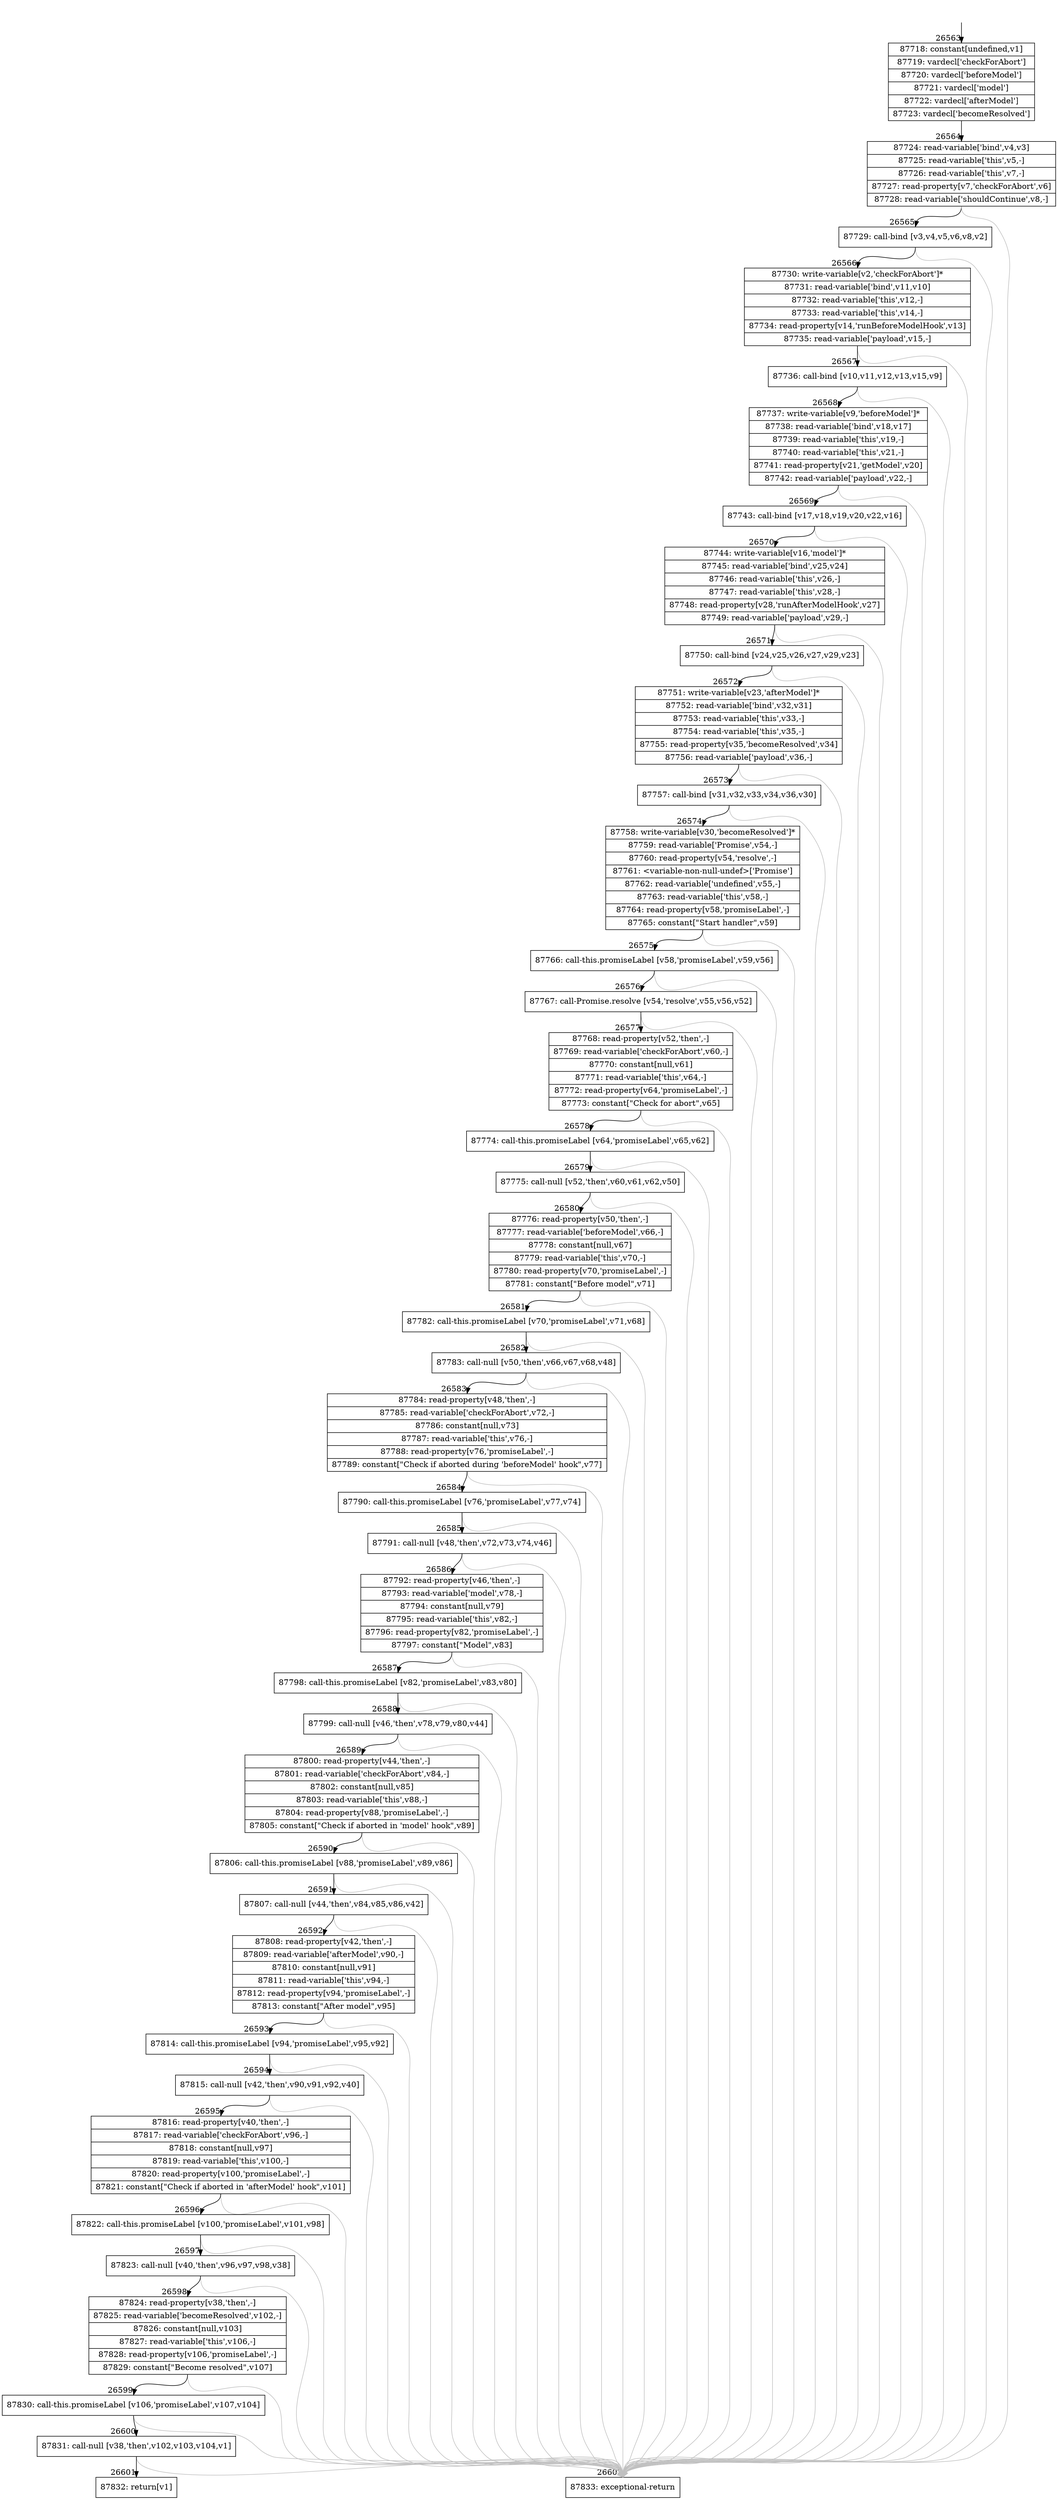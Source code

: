 digraph {
rankdir="TD"
BB_entry2328[shape=none,label=""];
BB_entry2328 -> BB26563 [tailport=s, headport=n, headlabel="    26563"]
BB26563 [shape=record label="{87718: constant[undefined,v1]|87719: vardecl['checkForAbort']|87720: vardecl['beforeModel']|87721: vardecl['model']|87722: vardecl['afterModel']|87723: vardecl['becomeResolved']}" ] 
BB26563 -> BB26564 [tailport=s, headport=n, headlabel="      26564"]
BB26564 [shape=record label="{87724: read-variable['bind',v4,v3]|87725: read-variable['this',v5,-]|87726: read-variable['this',v7,-]|87727: read-property[v7,'checkForAbort',v6]|87728: read-variable['shouldContinue',v8,-]}" ] 
BB26564 -> BB26565 [tailport=s, headport=n, headlabel="      26565"]
BB26564 -> BB26602 [tailport=s, headport=n, color=gray, headlabel="      26602"]
BB26565 [shape=record label="{87729: call-bind [v3,v4,v5,v6,v8,v2]}" ] 
BB26565 -> BB26566 [tailport=s, headport=n, headlabel="      26566"]
BB26565 -> BB26602 [tailport=s, headport=n, color=gray]
BB26566 [shape=record label="{87730: write-variable[v2,'checkForAbort']*|87731: read-variable['bind',v11,v10]|87732: read-variable['this',v12,-]|87733: read-variable['this',v14,-]|87734: read-property[v14,'runBeforeModelHook',v13]|87735: read-variable['payload',v15,-]}" ] 
BB26566 -> BB26567 [tailport=s, headport=n, headlabel="      26567"]
BB26566 -> BB26602 [tailport=s, headport=n, color=gray]
BB26567 [shape=record label="{87736: call-bind [v10,v11,v12,v13,v15,v9]}" ] 
BB26567 -> BB26568 [tailport=s, headport=n, headlabel="      26568"]
BB26567 -> BB26602 [tailport=s, headport=n, color=gray]
BB26568 [shape=record label="{87737: write-variable[v9,'beforeModel']*|87738: read-variable['bind',v18,v17]|87739: read-variable['this',v19,-]|87740: read-variable['this',v21,-]|87741: read-property[v21,'getModel',v20]|87742: read-variable['payload',v22,-]}" ] 
BB26568 -> BB26569 [tailport=s, headport=n, headlabel="      26569"]
BB26568 -> BB26602 [tailport=s, headport=n, color=gray]
BB26569 [shape=record label="{87743: call-bind [v17,v18,v19,v20,v22,v16]}" ] 
BB26569 -> BB26570 [tailport=s, headport=n, headlabel="      26570"]
BB26569 -> BB26602 [tailport=s, headport=n, color=gray]
BB26570 [shape=record label="{87744: write-variable[v16,'model']*|87745: read-variable['bind',v25,v24]|87746: read-variable['this',v26,-]|87747: read-variable['this',v28,-]|87748: read-property[v28,'runAfterModelHook',v27]|87749: read-variable['payload',v29,-]}" ] 
BB26570 -> BB26571 [tailport=s, headport=n, headlabel="      26571"]
BB26570 -> BB26602 [tailport=s, headport=n, color=gray]
BB26571 [shape=record label="{87750: call-bind [v24,v25,v26,v27,v29,v23]}" ] 
BB26571 -> BB26572 [tailport=s, headport=n, headlabel="      26572"]
BB26571 -> BB26602 [tailport=s, headport=n, color=gray]
BB26572 [shape=record label="{87751: write-variable[v23,'afterModel']*|87752: read-variable['bind',v32,v31]|87753: read-variable['this',v33,-]|87754: read-variable['this',v35,-]|87755: read-property[v35,'becomeResolved',v34]|87756: read-variable['payload',v36,-]}" ] 
BB26572 -> BB26573 [tailport=s, headport=n, headlabel="      26573"]
BB26572 -> BB26602 [tailport=s, headport=n, color=gray]
BB26573 [shape=record label="{87757: call-bind [v31,v32,v33,v34,v36,v30]}" ] 
BB26573 -> BB26574 [tailport=s, headport=n, headlabel="      26574"]
BB26573 -> BB26602 [tailport=s, headport=n, color=gray]
BB26574 [shape=record label="{87758: write-variable[v30,'becomeResolved']*|87759: read-variable['Promise',v54,-]|87760: read-property[v54,'resolve',-]|87761: \<variable-non-null-undef\>['Promise']|87762: read-variable['undefined',v55,-]|87763: read-variable['this',v58,-]|87764: read-property[v58,'promiseLabel',-]|87765: constant[\"Start handler\",v59]}" ] 
BB26574 -> BB26575 [tailport=s, headport=n, headlabel="      26575"]
BB26574 -> BB26602 [tailport=s, headport=n, color=gray]
BB26575 [shape=record label="{87766: call-this.promiseLabel [v58,'promiseLabel',v59,v56]}" ] 
BB26575 -> BB26576 [tailport=s, headport=n, headlabel="      26576"]
BB26575 -> BB26602 [tailport=s, headport=n, color=gray]
BB26576 [shape=record label="{87767: call-Promise.resolve [v54,'resolve',v55,v56,v52]}" ] 
BB26576 -> BB26577 [tailport=s, headport=n, headlabel="      26577"]
BB26576 -> BB26602 [tailport=s, headport=n, color=gray]
BB26577 [shape=record label="{87768: read-property[v52,'then',-]|87769: read-variable['checkForAbort',v60,-]|87770: constant[null,v61]|87771: read-variable['this',v64,-]|87772: read-property[v64,'promiseLabel',-]|87773: constant[\"Check for abort\",v65]}" ] 
BB26577 -> BB26578 [tailport=s, headport=n, headlabel="      26578"]
BB26577 -> BB26602 [tailport=s, headport=n, color=gray]
BB26578 [shape=record label="{87774: call-this.promiseLabel [v64,'promiseLabel',v65,v62]}" ] 
BB26578 -> BB26579 [tailport=s, headport=n, headlabel="      26579"]
BB26578 -> BB26602 [tailport=s, headport=n, color=gray]
BB26579 [shape=record label="{87775: call-null [v52,'then',v60,v61,v62,v50]}" ] 
BB26579 -> BB26580 [tailport=s, headport=n, headlabel="      26580"]
BB26579 -> BB26602 [tailport=s, headport=n, color=gray]
BB26580 [shape=record label="{87776: read-property[v50,'then',-]|87777: read-variable['beforeModel',v66,-]|87778: constant[null,v67]|87779: read-variable['this',v70,-]|87780: read-property[v70,'promiseLabel',-]|87781: constant[\"Before model\",v71]}" ] 
BB26580 -> BB26581 [tailport=s, headport=n, headlabel="      26581"]
BB26580 -> BB26602 [tailport=s, headport=n, color=gray]
BB26581 [shape=record label="{87782: call-this.promiseLabel [v70,'promiseLabel',v71,v68]}" ] 
BB26581 -> BB26582 [tailport=s, headport=n, headlabel="      26582"]
BB26581 -> BB26602 [tailport=s, headport=n, color=gray]
BB26582 [shape=record label="{87783: call-null [v50,'then',v66,v67,v68,v48]}" ] 
BB26582 -> BB26583 [tailport=s, headport=n, headlabel="      26583"]
BB26582 -> BB26602 [tailport=s, headport=n, color=gray]
BB26583 [shape=record label="{87784: read-property[v48,'then',-]|87785: read-variable['checkForAbort',v72,-]|87786: constant[null,v73]|87787: read-variable['this',v76,-]|87788: read-property[v76,'promiseLabel',-]|87789: constant[\"Check if aborted during 'beforeModel' hook\",v77]}" ] 
BB26583 -> BB26584 [tailport=s, headport=n, headlabel="      26584"]
BB26583 -> BB26602 [tailport=s, headport=n, color=gray]
BB26584 [shape=record label="{87790: call-this.promiseLabel [v76,'promiseLabel',v77,v74]}" ] 
BB26584 -> BB26585 [tailport=s, headport=n, headlabel="      26585"]
BB26584 -> BB26602 [tailport=s, headport=n, color=gray]
BB26585 [shape=record label="{87791: call-null [v48,'then',v72,v73,v74,v46]}" ] 
BB26585 -> BB26586 [tailport=s, headport=n, headlabel="      26586"]
BB26585 -> BB26602 [tailport=s, headport=n, color=gray]
BB26586 [shape=record label="{87792: read-property[v46,'then',-]|87793: read-variable['model',v78,-]|87794: constant[null,v79]|87795: read-variable['this',v82,-]|87796: read-property[v82,'promiseLabel',-]|87797: constant[\"Model\",v83]}" ] 
BB26586 -> BB26587 [tailport=s, headport=n, headlabel="      26587"]
BB26586 -> BB26602 [tailport=s, headport=n, color=gray]
BB26587 [shape=record label="{87798: call-this.promiseLabel [v82,'promiseLabel',v83,v80]}" ] 
BB26587 -> BB26588 [tailport=s, headport=n, headlabel="      26588"]
BB26587 -> BB26602 [tailport=s, headport=n, color=gray]
BB26588 [shape=record label="{87799: call-null [v46,'then',v78,v79,v80,v44]}" ] 
BB26588 -> BB26589 [tailport=s, headport=n, headlabel="      26589"]
BB26588 -> BB26602 [tailport=s, headport=n, color=gray]
BB26589 [shape=record label="{87800: read-property[v44,'then',-]|87801: read-variable['checkForAbort',v84,-]|87802: constant[null,v85]|87803: read-variable['this',v88,-]|87804: read-property[v88,'promiseLabel',-]|87805: constant[\"Check if aborted in 'model' hook\",v89]}" ] 
BB26589 -> BB26590 [tailport=s, headport=n, headlabel="      26590"]
BB26589 -> BB26602 [tailport=s, headport=n, color=gray]
BB26590 [shape=record label="{87806: call-this.promiseLabel [v88,'promiseLabel',v89,v86]}" ] 
BB26590 -> BB26591 [tailport=s, headport=n, headlabel="      26591"]
BB26590 -> BB26602 [tailport=s, headport=n, color=gray]
BB26591 [shape=record label="{87807: call-null [v44,'then',v84,v85,v86,v42]}" ] 
BB26591 -> BB26592 [tailport=s, headport=n, headlabel="      26592"]
BB26591 -> BB26602 [tailport=s, headport=n, color=gray]
BB26592 [shape=record label="{87808: read-property[v42,'then',-]|87809: read-variable['afterModel',v90,-]|87810: constant[null,v91]|87811: read-variable['this',v94,-]|87812: read-property[v94,'promiseLabel',-]|87813: constant[\"After model\",v95]}" ] 
BB26592 -> BB26593 [tailport=s, headport=n, headlabel="      26593"]
BB26592 -> BB26602 [tailport=s, headport=n, color=gray]
BB26593 [shape=record label="{87814: call-this.promiseLabel [v94,'promiseLabel',v95,v92]}" ] 
BB26593 -> BB26594 [tailport=s, headport=n, headlabel="      26594"]
BB26593 -> BB26602 [tailport=s, headport=n, color=gray]
BB26594 [shape=record label="{87815: call-null [v42,'then',v90,v91,v92,v40]}" ] 
BB26594 -> BB26595 [tailport=s, headport=n, headlabel="      26595"]
BB26594 -> BB26602 [tailport=s, headport=n, color=gray]
BB26595 [shape=record label="{87816: read-property[v40,'then',-]|87817: read-variable['checkForAbort',v96,-]|87818: constant[null,v97]|87819: read-variable['this',v100,-]|87820: read-property[v100,'promiseLabel',-]|87821: constant[\"Check if aborted in 'afterModel' hook\",v101]}" ] 
BB26595 -> BB26596 [tailport=s, headport=n, headlabel="      26596"]
BB26595 -> BB26602 [tailport=s, headport=n, color=gray]
BB26596 [shape=record label="{87822: call-this.promiseLabel [v100,'promiseLabel',v101,v98]}" ] 
BB26596 -> BB26597 [tailport=s, headport=n, headlabel="      26597"]
BB26596 -> BB26602 [tailport=s, headport=n, color=gray]
BB26597 [shape=record label="{87823: call-null [v40,'then',v96,v97,v98,v38]}" ] 
BB26597 -> BB26598 [tailport=s, headport=n, headlabel="      26598"]
BB26597 -> BB26602 [tailport=s, headport=n, color=gray]
BB26598 [shape=record label="{87824: read-property[v38,'then',-]|87825: read-variable['becomeResolved',v102,-]|87826: constant[null,v103]|87827: read-variable['this',v106,-]|87828: read-property[v106,'promiseLabel',-]|87829: constant[\"Become resolved\",v107]}" ] 
BB26598 -> BB26599 [tailport=s, headport=n, headlabel="      26599"]
BB26598 -> BB26602 [tailport=s, headport=n, color=gray]
BB26599 [shape=record label="{87830: call-this.promiseLabel [v106,'promiseLabel',v107,v104]}" ] 
BB26599 -> BB26600 [tailport=s, headport=n, headlabel="      26600"]
BB26599 -> BB26602 [tailport=s, headport=n, color=gray]
BB26600 [shape=record label="{87831: call-null [v38,'then',v102,v103,v104,v1]}" ] 
BB26600 -> BB26601 [tailport=s, headport=n, headlabel="      26601"]
BB26600 -> BB26602 [tailport=s, headport=n, color=gray]
BB26601 [shape=record label="{87832: return[v1]}" ] 
BB26602 [shape=record label="{87833: exceptional-return}" ] 
//#$~ 48204
}
